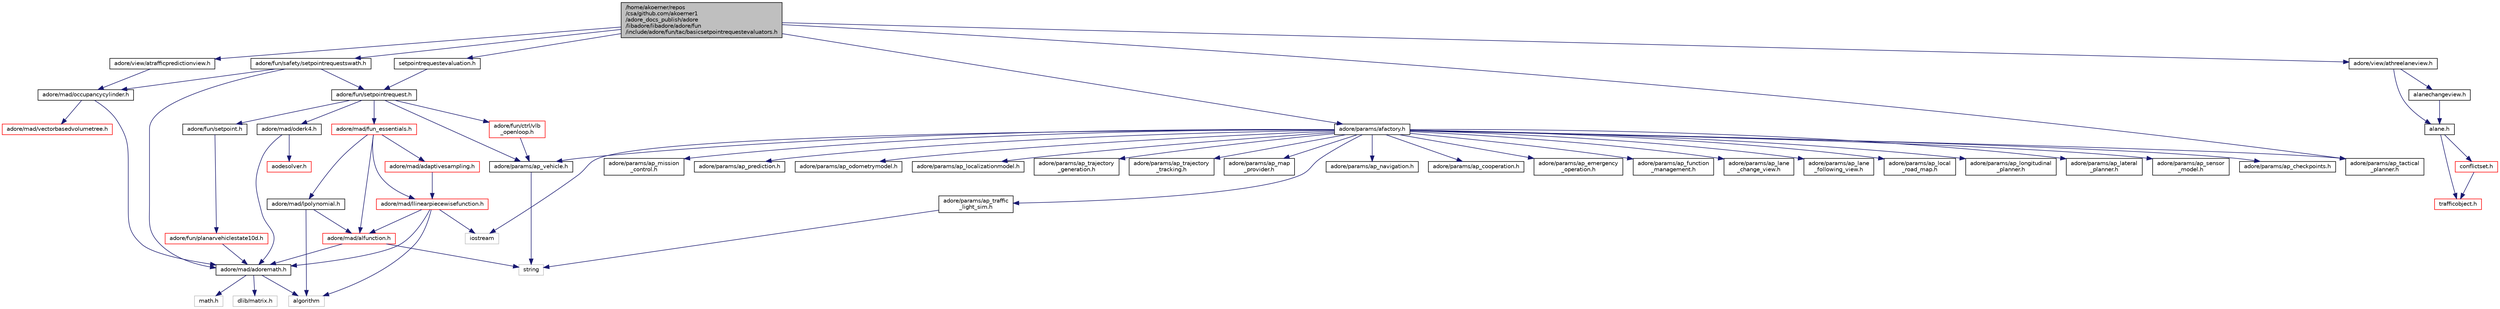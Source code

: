 digraph "/home/akoerner/repos/csa/github.com/akoerner1/adore_docs_publish/adore/libadore/libadore/adore/fun/include/adore/fun/tac/basicsetpointrequestevaluators.h"
{
 // LATEX_PDF_SIZE
  edge [fontname="Helvetica",fontsize="10",labelfontname="Helvetica",labelfontsize="10"];
  node [fontname="Helvetica",fontsize="10",shape=record];
  Node1 [label="/home/akoerner/repos\l/csa/github.com/akoerner1\l/adore_docs_publish/adore\l/libadore/libadore/adore/fun\l/include/adore/fun/tac/basicsetpointrequestevaluators.h",height=0.2,width=0.4,color="black", fillcolor="grey75", style="filled", fontcolor="black",tooltip=" "];
  Node1 -> Node2 [color="midnightblue",fontsize="10",style="solid",fontname="Helvetica"];
  Node2 [label="setpointrequestevaluation.h",height=0.2,width=0.4,color="black", fillcolor="white", style="filled",URL="$setpointrequestevaluation_8h.html",tooltip=" "];
  Node2 -> Node3 [color="midnightblue",fontsize="10",style="solid",fontname="Helvetica"];
  Node3 [label="adore/fun/setpointrequest.h",height=0.2,width=0.4,color="black", fillcolor="white", style="filled",URL="$setpointrequest_8h.html",tooltip=" "];
  Node3 -> Node4 [color="midnightblue",fontsize="10",style="solid",fontname="Helvetica"];
  Node4 [label="adore/fun/setpoint.h",height=0.2,width=0.4,color="black", fillcolor="white", style="filled",URL="$setpoint_8h.html",tooltip=" "];
  Node4 -> Node5 [color="midnightblue",fontsize="10",style="solid",fontname="Helvetica"];
  Node5 [label="adore/fun/planarvehiclestate10d.h",height=0.2,width=0.4,color="red", fillcolor="white", style="filled",URL="$planarvehiclestate10d_8h.html",tooltip=" "];
  Node5 -> Node6 [color="midnightblue",fontsize="10",style="solid",fontname="Helvetica"];
  Node6 [label="adore/mad/adoremath.h",height=0.2,width=0.4,color="black", fillcolor="white", style="filled",URL="$adoremath_8h.html",tooltip=" "];
  Node6 -> Node7 [color="midnightblue",fontsize="10",style="solid",fontname="Helvetica"];
  Node7 [label="dlib/matrix.h",height=0.2,width=0.4,color="grey75", fillcolor="white", style="filled",tooltip=" "];
  Node6 -> Node8 [color="midnightblue",fontsize="10",style="solid",fontname="Helvetica"];
  Node8 [label="math.h",height=0.2,width=0.4,color="grey75", fillcolor="white", style="filled",tooltip=" "];
  Node6 -> Node9 [color="midnightblue",fontsize="10",style="solid",fontname="Helvetica"];
  Node9 [label="algorithm",height=0.2,width=0.4,color="grey75", fillcolor="white", style="filled",tooltip=" "];
  Node3 -> Node12 [color="midnightblue",fontsize="10",style="solid",fontname="Helvetica"];
  Node12 [label="adore/mad/oderk4.h",height=0.2,width=0.4,color="black", fillcolor="white", style="filled",URL="$oderk4_8h.html",tooltip=" "];
  Node12 -> Node13 [color="midnightblue",fontsize="10",style="solid",fontname="Helvetica"];
  Node13 [label="aodesolver.h",height=0.2,width=0.4,color="red", fillcolor="white", style="filled",URL="$aodesolver_8h.html",tooltip=" "];
  Node12 -> Node6 [color="midnightblue",fontsize="10",style="solid",fontname="Helvetica"];
  Node3 -> Node15 [color="midnightblue",fontsize="10",style="solid",fontname="Helvetica"];
  Node15 [label="adore/mad/fun_essentials.h",height=0.2,width=0.4,color="red", fillcolor="white", style="filled",URL="$fun__essentials_8h.html",tooltip=" "];
  Node15 -> Node16 [color="midnightblue",fontsize="10",style="solid",fontname="Helvetica"];
  Node16 [label="adore/mad/alfunction.h",height=0.2,width=0.4,color="red", fillcolor="white", style="filled",URL="$alfunction_8h.html",tooltip=" "];
  Node16 -> Node6 [color="midnightblue",fontsize="10",style="solid",fontname="Helvetica"];
  Node16 -> Node19 [color="midnightblue",fontsize="10",style="solid",fontname="Helvetica"];
  Node19 [label="string",height=0.2,width=0.4,color="grey75", fillcolor="white", style="filled",tooltip=" "];
  Node15 -> Node20 [color="midnightblue",fontsize="10",style="solid",fontname="Helvetica"];
  Node20 [label="adore/mad/adaptivesampling.h",height=0.2,width=0.4,color="red", fillcolor="white", style="filled",URL="$adaptivesampling_8h.html",tooltip=" "];
  Node20 -> Node21 [color="midnightblue",fontsize="10",style="solid",fontname="Helvetica"];
  Node21 [label="adore/mad/llinearpiecewisefunction.h",height=0.2,width=0.4,color="red", fillcolor="white", style="filled",URL="$llinearpiecewisefunction_8h.html",tooltip=" "];
  Node21 -> Node16 [color="midnightblue",fontsize="10",style="solid",fontname="Helvetica"];
  Node21 -> Node6 [color="midnightblue",fontsize="10",style="solid",fontname="Helvetica"];
  Node21 -> Node9 [color="midnightblue",fontsize="10",style="solid",fontname="Helvetica"];
  Node21 -> Node26 [color="midnightblue",fontsize="10",style="solid",fontname="Helvetica"];
  Node26 [label="iostream",height=0.2,width=0.4,color="grey75", fillcolor="white", style="filled",tooltip=" "];
  Node15 -> Node21 [color="midnightblue",fontsize="10",style="solid",fontname="Helvetica"];
  Node15 -> Node30 [color="midnightblue",fontsize="10",style="solid",fontname="Helvetica"];
  Node30 [label="adore/mad/lpolynomial.h",height=0.2,width=0.4,color="black", fillcolor="white", style="filled",URL="$lpolynomial_8h.html",tooltip=" "];
  Node30 -> Node16 [color="midnightblue",fontsize="10",style="solid",fontname="Helvetica"];
  Node30 -> Node9 [color="midnightblue",fontsize="10",style="solid",fontname="Helvetica"];
  Node3 -> Node37 [color="midnightblue",fontsize="10",style="solid",fontname="Helvetica"];
  Node37 [label="adore/fun/ctrl/vlb\l_openloop.h",height=0.2,width=0.4,color="red", fillcolor="white", style="filled",URL="$vlb__openloop_8h.html",tooltip=" "];
  Node37 -> Node38 [color="midnightblue",fontsize="10",style="solid",fontname="Helvetica"];
  Node38 [label="adore/params/ap_vehicle.h",height=0.2,width=0.4,color="black", fillcolor="white", style="filled",URL="$ap__vehicle_8h.html",tooltip=" "];
  Node38 -> Node19 [color="midnightblue",fontsize="10",style="solid",fontname="Helvetica"];
  Node3 -> Node38 [color="midnightblue",fontsize="10",style="solid",fontname="Helvetica"];
  Node1 -> Node40 [color="midnightblue",fontsize="10",style="solid",fontname="Helvetica"];
  Node40 [label="adore/view/athreelaneview.h",height=0.2,width=0.4,color="black", fillcolor="white", style="filled",URL="$athreelaneview_8h.html",tooltip=" "];
  Node40 -> Node41 [color="midnightblue",fontsize="10",style="solid",fontname="Helvetica"];
  Node41 [label="alane.h",height=0.2,width=0.4,color="black", fillcolor="white", style="filled",URL="$alane_8h.html",tooltip=" "];
  Node41 -> Node42 [color="midnightblue",fontsize="10",style="solid",fontname="Helvetica"];
  Node42 [label="trafficobject.h",height=0.2,width=0.4,color="red", fillcolor="white", style="filled",URL="$trafficobject_8h.html",tooltip=" "];
  Node41 -> Node43 [color="midnightblue",fontsize="10",style="solid",fontname="Helvetica"];
  Node43 [label="conflictset.h",height=0.2,width=0.4,color="red", fillcolor="white", style="filled",URL="$view_2include_2adore_2view_2conflictset_8h.html",tooltip=" "];
  Node43 -> Node42 [color="midnightblue",fontsize="10",style="solid",fontname="Helvetica"];
  Node40 -> Node45 [color="midnightblue",fontsize="10",style="solid",fontname="Helvetica"];
  Node45 [label="alanechangeview.h",height=0.2,width=0.4,color="black", fillcolor="white", style="filled",URL="$alanechangeview_8h.html",tooltip=" "];
  Node45 -> Node41 [color="midnightblue",fontsize="10",style="solid",fontname="Helvetica"];
  Node1 -> Node46 [color="midnightblue",fontsize="10",style="solid",fontname="Helvetica"];
  Node46 [label="adore/view/atrafficpredictionview.h",height=0.2,width=0.4,color="black", fillcolor="white", style="filled",URL="$atrafficpredictionview_8h.html",tooltip=" "];
  Node46 -> Node47 [color="midnightblue",fontsize="10",style="solid",fontname="Helvetica"];
  Node47 [label="adore/mad/occupancycylinder.h",height=0.2,width=0.4,color="black", fillcolor="white", style="filled",URL="$occupancycylinder_8h.html",tooltip=" "];
  Node47 -> Node6 [color="midnightblue",fontsize="10",style="solid",fontname="Helvetica"];
  Node47 -> Node48 [color="midnightblue",fontsize="10",style="solid",fontname="Helvetica"];
  Node48 [label="adore/mad/vectorbasedvolumetree.h",height=0.2,width=0.4,color="red", fillcolor="white", style="filled",URL="$vectorbasedvolumetree_8h.html",tooltip=" "];
  Node1 -> Node50 [color="midnightblue",fontsize="10",style="solid",fontname="Helvetica"];
  Node50 [label="adore/params/ap_tactical\l_planner.h",height=0.2,width=0.4,color="black", fillcolor="white", style="filled",URL="$ap__tactical__planner_8h.html",tooltip=" "];
  Node1 -> Node51 [color="midnightblue",fontsize="10",style="solid",fontname="Helvetica"];
  Node51 [label="adore/fun/safety/setpointrequestswath.h",height=0.2,width=0.4,color="black", fillcolor="white", style="filled",URL="$setpointrequestswath_8h.html",tooltip=" "];
  Node51 -> Node47 [color="midnightblue",fontsize="10",style="solid",fontname="Helvetica"];
  Node51 -> Node3 [color="midnightblue",fontsize="10",style="solid",fontname="Helvetica"];
  Node51 -> Node6 [color="midnightblue",fontsize="10",style="solid",fontname="Helvetica"];
  Node1 -> Node52 [color="midnightblue",fontsize="10",style="solid",fontname="Helvetica"];
  Node52 [label="adore/params/afactory.h",height=0.2,width=0.4,color="black", fillcolor="white", style="filled",URL="$params_2include_2adore_2params_2afactory_8h.html",tooltip=" "];
  Node52 -> Node38 [color="midnightblue",fontsize="10",style="solid",fontname="Helvetica"];
  Node52 -> Node53 [color="midnightblue",fontsize="10",style="solid",fontname="Helvetica"];
  Node53 [label="adore/params/ap_trajectory\l_generation.h",height=0.2,width=0.4,color="black", fillcolor="white", style="filled",URL="$ap__trajectory__generation_8h.html",tooltip=" "];
  Node52 -> Node54 [color="midnightblue",fontsize="10",style="solid",fontname="Helvetica"];
  Node54 [label="adore/params/ap_trajectory\l_tracking.h",height=0.2,width=0.4,color="black", fillcolor="white", style="filled",URL="$ap__trajectory__tracking_8h.html",tooltip=" "];
  Node52 -> Node50 [color="midnightblue",fontsize="10",style="solid",fontname="Helvetica"];
  Node52 -> Node55 [color="midnightblue",fontsize="10",style="solid",fontname="Helvetica"];
  Node55 [label="adore/params/ap_map\l_provider.h",height=0.2,width=0.4,color="black", fillcolor="white", style="filled",URL="$ap__map__provider_8h.html",tooltip=" "];
  Node52 -> Node56 [color="midnightblue",fontsize="10",style="solid",fontname="Helvetica"];
  Node56 [label="adore/params/ap_navigation.h",height=0.2,width=0.4,color="black", fillcolor="white", style="filled",URL="$ap__navigation_8h.html",tooltip=" "];
  Node52 -> Node57 [color="midnightblue",fontsize="10",style="solid",fontname="Helvetica"];
  Node57 [label="adore/params/ap_cooperation.h",height=0.2,width=0.4,color="black", fillcolor="white", style="filled",URL="$ap__cooperation_8h.html",tooltip=" "];
  Node52 -> Node58 [color="midnightblue",fontsize="10",style="solid",fontname="Helvetica"];
  Node58 [label="adore/params/ap_emergency\l_operation.h",height=0.2,width=0.4,color="black", fillcolor="white", style="filled",URL="$ap__emergency__operation_8h.html",tooltip=" "];
  Node52 -> Node59 [color="midnightblue",fontsize="10",style="solid",fontname="Helvetica"];
  Node59 [label="adore/params/ap_function\l_management.h",height=0.2,width=0.4,color="black", fillcolor="white", style="filled",URL="$ap__function__management_8h.html",tooltip=" "];
  Node52 -> Node60 [color="midnightblue",fontsize="10",style="solid",fontname="Helvetica"];
  Node60 [label="adore/params/ap_lane\l_change_view.h",height=0.2,width=0.4,color="black", fillcolor="white", style="filled",URL="$ap__lane__change__view_8h.html",tooltip=" "];
  Node52 -> Node61 [color="midnightblue",fontsize="10",style="solid",fontname="Helvetica"];
  Node61 [label="adore/params/ap_lane\l_following_view.h",height=0.2,width=0.4,color="black", fillcolor="white", style="filled",URL="$ap__lane__following__view_8h.html",tooltip=" "];
  Node52 -> Node62 [color="midnightblue",fontsize="10",style="solid",fontname="Helvetica"];
  Node62 [label="adore/params/ap_local\l_road_map.h",height=0.2,width=0.4,color="black", fillcolor="white", style="filled",URL="$ap__local__road__map_8h.html",tooltip=" "];
  Node52 -> Node63 [color="midnightblue",fontsize="10",style="solid",fontname="Helvetica"];
  Node63 [label="adore/params/ap_longitudinal\l_planner.h",height=0.2,width=0.4,color="black", fillcolor="white", style="filled",URL="$ap__longitudinal__planner_8h.html",tooltip=" "];
  Node52 -> Node64 [color="midnightblue",fontsize="10",style="solid",fontname="Helvetica"];
  Node64 [label="adore/params/ap_lateral\l_planner.h",height=0.2,width=0.4,color="black", fillcolor="white", style="filled",URL="$ap__lateral__planner_8h.html",tooltip=" "];
  Node52 -> Node65 [color="midnightblue",fontsize="10",style="solid",fontname="Helvetica"];
  Node65 [label="adore/params/ap_traffic\l_light_sim.h",height=0.2,width=0.4,color="black", fillcolor="white", style="filled",URL="$ap__traffic__light__sim_8h.html",tooltip=" "];
  Node65 -> Node19 [color="midnightblue",fontsize="10",style="solid",fontname="Helvetica"];
  Node52 -> Node66 [color="midnightblue",fontsize="10",style="solid",fontname="Helvetica"];
  Node66 [label="adore/params/ap_sensor\l_model.h",height=0.2,width=0.4,color="black", fillcolor="white", style="filled",URL="$ap__sensor__model_8h.html",tooltip=" "];
  Node52 -> Node67 [color="midnightblue",fontsize="10",style="solid",fontname="Helvetica"];
  Node67 [label="adore/params/ap_checkpoints.h",height=0.2,width=0.4,color="black", fillcolor="white", style="filled",URL="$ap__checkpoints_8h.html",tooltip=" "];
  Node52 -> Node68 [color="midnightblue",fontsize="10",style="solid",fontname="Helvetica"];
  Node68 [label="adore/params/ap_mission\l_control.h",height=0.2,width=0.4,color="black", fillcolor="white", style="filled",URL="$ap__mission__control_8h.html",tooltip=" "];
  Node52 -> Node69 [color="midnightblue",fontsize="10",style="solid",fontname="Helvetica"];
  Node69 [label="adore/params/ap_prediction.h",height=0.2,width=0.4,color="black", fillcolor="white", style="filled",URL="$ap__prediction_8h.html",tooltip=" "];
  Node52 -> Node70 [color="midnightblue",fontsize="10",style="solid",fontname="Helvetica"];
  Node70 [label="adore/params/ap_odometrymodel.h",height=0.2,width=0.4,color="black", fillcolor="white", style="filled",URL="$ap__odometrymodel_8h.html",tooltip=" "];
  Node52 -> Node71 [color="midnightblue",fontsize="10",style="solid",fontname="Helvetica"];
  Node71 [label="adore/params/ap_localizationmodel.h",height=0.2,width=0.4,color="black", fillcolor="white", style="filled",URL="$ap__localizationmodel_8h.html",tooltip=" "];
  Node52 -> Node26 [color="midnightblue",fontsize="10",style="solid",fontname="Helvetica"];
}
